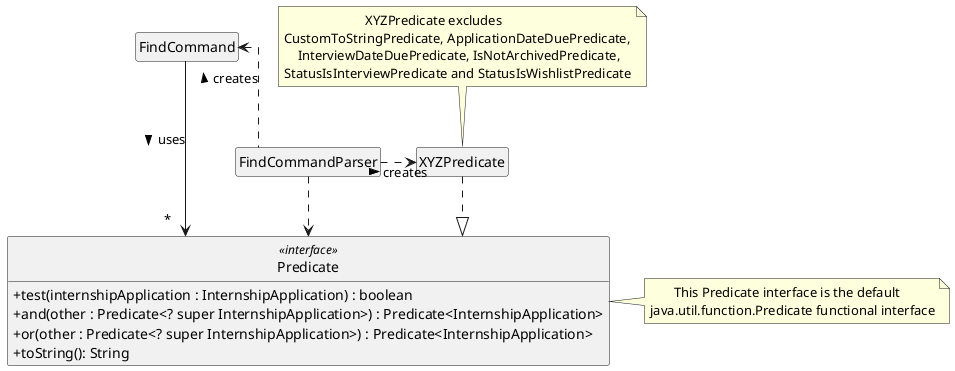 @startuml

hide circle
hide empty members
skinparam classAttributeIconSize 0
skinparam linetype ortho

Class FindCommandParser {

}

Class FindCommand {

}

Class Predicate <<interface>> {
    + test(internshipApplication : InternshipApplication) : boolean
    + and(other : Predicate<? super InternshipApplication>) : Predicate<InternshipApplication>
    + or(other : Predicate<? super InternshipApplication>) : Predicate<InternshipApplication>
    + toString(): String
}

Class XYZPredicate {

}

note as N1
         This Predicate interface is the default
  java.util.function.Predicate functional interface
end note

note as N2
                            XYZPredicate excludes
    CustomToStringPredicate, ApplicationDateDuePredicate,
        InterviewDateDuePredicate, IsNotArchivedPredicate,
    StatusIsInterviewPredicate and StatusIsWishlistPredicate
end note

N1 .left. Predicate
N2 .. XYZPredicate
FindCommandParser .right.> XYZPredicate : creates >
FindCommandParser ..> Predicate
FindCommandParser .left.> FindCommand : creates >
FindCommand ---> "*" Predicate : uses >
XYZPredicate ..|> Predicate

@enduml
